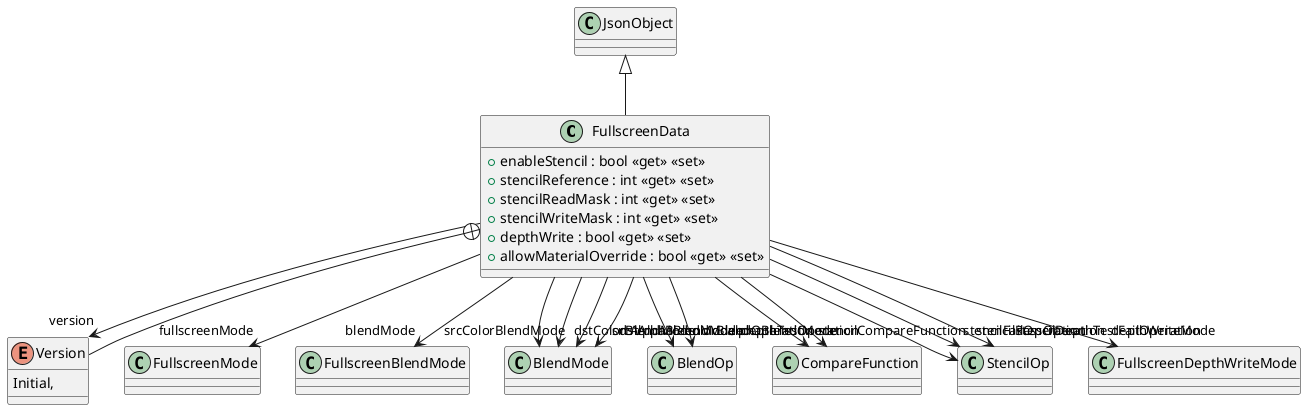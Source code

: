 @startuml
class FullscreenData {
    + enableStencil : bool <<get>> <<set>>
    + stencilReference : int <<get>> <<set>>
    + stencilReadMask : int <<get>> <<set>>
    + stencilWriteMask : int <<get>> <<set>>
    + depthWrite : bool <<get>> <<set>>
    + allowMaterialOverride : bool <<get>> <<set>>
}
enum Version {
    Initial,
}
JsonObject <|-- FullscreenData
FullscreenData --> "version" Version
FullscreenData --> "fullscreenMode" FullscreenMode
FullscreenData --> "blendMode" FullscreenBlendMode
FullscreenData --> "srcColorBlendMode" BlendMode
FullscreenData --> "dstColorBlendMode" BlendMode
FullscreenData --> "colorBlendOperation" BlendOp
FullscreenData --> "srcAlphaBlendMode" BlendMode
FullscreenData --> "dstAlphaBlendMode" BlendMode
FullscreenData --> "alphaBlendOperation" BlendOp
FullscreenData --> "stencilCompareFunction" CompareFunction
FullscreenData --> "stencilPassOperation" StencilOp
FullscreenData --> "stencilFailOperation" StencilOp
FullscreenData --> "stencilDepthTestFailOperation" StencilOp
FullscreenData --> "depthWriteMode" FullscreenDepthWriteMode
FullscreenData --> "depthTestMode" CompareFunction
FullscreenData +-- Version
@enduml
